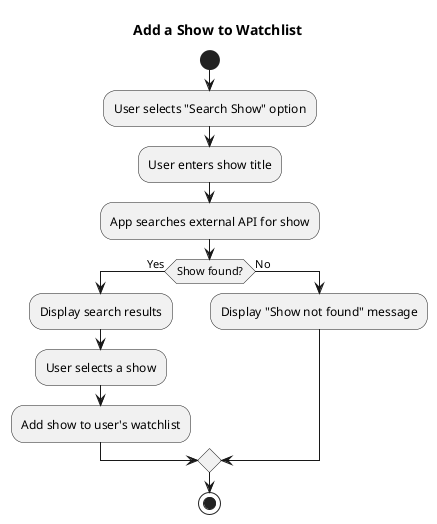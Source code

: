 @startuml
title Add a Show to Watchlist
start

:User selects "Search Show" option;
:User enters show title;
:App searches external API for show;

if (Show found?) then (Yes)
  :Display search results;
  :User selects a show;
  :Add show to user's watchlist;
else (No)
  :Display "Show not found" message;
endif

stop
@enduml
